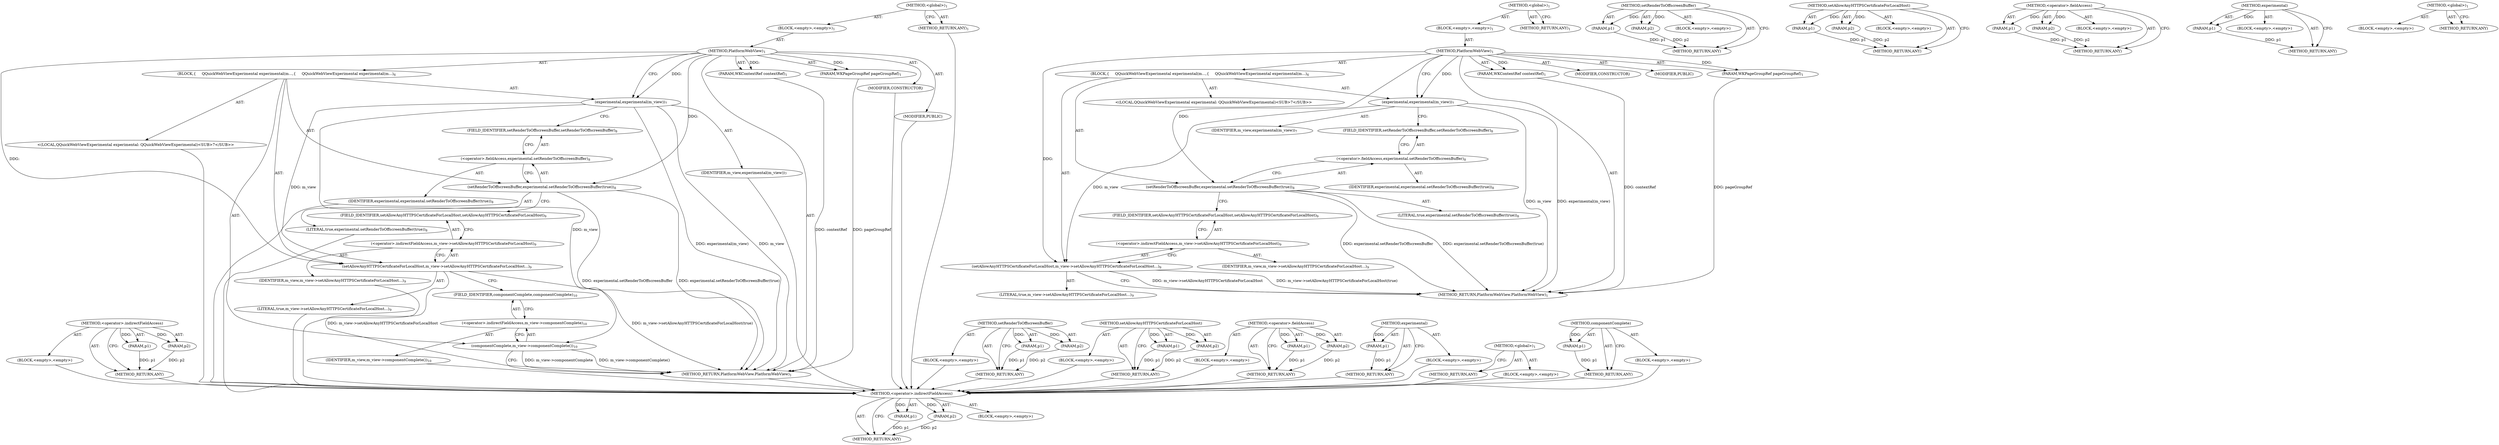 digraph "componentComplete" {
vulnerable_71 [label=<(METHOD,&lt;operator&gt;.indirectFieldAccess)>];
vulnerable_72 [label=<(PARAM,p1)>];
vulnerable_73 [label=<(PARAM,p2)>];
vulnerable_74 [label=<(BLOCK,&lt;empty&gt;,&lt;empty&gt;)>];
vulnerable_75 [label=<(METHOD_RETURN,ANY)>];
vulnerable_6 [label=<(METHOD,&lt;global&gt;)<SUB>1</SUB>>];
vulnerable_7 [label=<(BLOCK,&lt;empty&gt;,&lt;empty&gt;)<SUB>1</SUB>>];
vulnerable_8 [label=<(METHOD,PlatformWebView)<SUB>1</SUB>>];
vulnerable_9 [label=<(PARAM,WKContextRef contextRef)<SUB>1</SUB>>];
vulnerable_10 [label=<(PARAM,WKPageGroupRef pageGroupRef)<SUB>1</SUB>>];
vulnerable_11 [label=<(BLOCK,{
     QQuickWebViewExperimental experimental(m...,{
     QQuickWebViewExperimental experimental(m...)<SUB>6</SUB>>];
vulnerable_12 [label="<(LOCAL,QQuickWebViewExperimental experimental: QQuickWebViewExperimental)<SUB>7</SUB>>"];
vulnerable_13 [label=<(experimental,experimental(m_view))<SUB>7</SUB>>];
vulnerable_14 [label=<(IDENTIFIER,m_view,experimental(m_view))<SUB>7</SUB>>];
vulnerable_15 [label=<(setRenderToOffscreenBuffer,experimental.setRenderToOffscreenBuffer(true))<SUB>8</SUB>>];
vulnerable_16 [label=<(&lt;operator&gt;.fieldAccess,experimental.setRenderToOffscreenBuffer)<SUB>8</SUB>>];
vulnerable_17 [label=<(IDENTIFIER,experimental,experimental.setRenderToOffscreenBuffer(true))<SUB>8</SUB>>];
vulnerable_18 [label=<(FIELD_IDENTIFIER,setRenderToOffscreenBuffer,setRenderToOffscreenBuffer)<SUB>8</SUB>>];
vulnerable_19 [label=<(LITERAL,true,experimental.setRenderToOffscreenBuffer(true))<SUB>8</SUB>>];
vulnerable_20 [label=<(setAllowAnyHTTPSCertificateForLocalHost,m_view-&gt;setAllowAnyHTTPSCertificateForLocalHost...)<SUB>9</SUB>>];
vulnerable_21 [label=<(&lt;operator&gt;.indirectFieldAccess,m_view-&gt;setAllowAnyHTTPSCertificateForLocalHost)<SUB>9</SUB>>];
vulnerable_22 [label=<(IDENTIFIER,m_view,m_view-&gt;setAllowAnyHTTPSCertificateForLocalHost...)<SUB>9</SUB>>];
vulnerable_23 [label=<(FIELD_IDENTIFIER,setAllowAnyHTTPSCertificateForLocalHost,setAllowAnyHTTPSCertificateForLocalHost)<SUB>9</SUB>>];
vulnerable_24 [label=<(LITERAL,true,m_view-&gt;setAllowAnyHTTPSCertificateForLocalHost...)<SUB>9</SUB>>];
vulnerable_25 [label=<(MODIFIER,CONSTRUCTOR)>];
vulnerable_26 [label=<(MODIFIER,PUBLIC)>];
vulnerable_27 [label=<(METHOD_RETURN,PlatformWebView.PlatformWebView)<SUB>1</SUB>>];
vulnerable_29 [label=<(METHOD_RETURN,ANY)<SUB>1</SUB>>];
vulnerable_56 [label=<(METHOD,setRenderToOffscreenBuffer)>];
vulnerable_57 [label=<(PARAM,p1)>];
vulnerable_58 [label=<(PARAM,p2)>];
vulnerable_59 [label=<(BLOCK,&lt;empty&gt;,&lt;empty&gt;)>];
vulnerable_60 [label=<(METHOD_RETURN,ANY)>];
vulnerable_66 [label=<(METHOD,setAllowAnyHTTPSCertificateForLocalHost)>];
vulnerable_67 [label=<(PARAM,p1)>];
vulnerable_68 [label=<(PARAM,p2)>];
vulnerable_69 [label=<(BLOCK,&lt;empty&gt;,&lt;empty&gt;)>];
vulnerable_70 [label=<(METHOD_RETURN,ANY)>];
vulnerable_61 [label=<(METHOD,&lt;operator&gt;.fieldAccess)>];
vulnerable_62 [label=<(PARAM,p1)>];
vulnerable_63 [label=<(PARAM,p2)>];
vulnerable_64 [label=<(BLOCK,&lt;empty&gt;,&lt;empty&gt;)>];
vulnerable_65 [label=<(METHOD_RETURN,ANY)>];
vulnerable_52 [label=<(METHOD,experimental)>];
vulnerable_53 [label=<(PARAM,p1)>];
vulnerable_54 [label=<(BLOCK,&lt;empty&gt;,&lt;empty&gt;)>];
vulnerable_55 [label=<(METHOD_RETURN,ANY)>];
vulnerable_46 [label=<(METHOD,&lt;global&gt;)<SUB>1</SUB>>];
vulnerable_47 [label=<(BLOCK,&lt;empty&gt;,&lt;empty&gt;)>];
vulnerable_48 [label=<(METHOD_RETURN,ANY)>];
fixed_75 [label=<(METHOD,&lt;operator&gt;.indirectFieldAccess)>];
fixed_76 [label=<(PARAM,p1)>];
fixed_77 [label=<(PARAM,p2)>];
fixed_78 [label=<(BLOCK,&lt;empty&gt;,&lt;empty&gt;)>];
fixed_79 [label=<(METHOD_RETURN,ANY)>];
fixed_6 [label=<(METHOD,&lt;global&gt;)<SUB>1</SUB>>];
fixed_7 [label=<(BLOCK,&lt;empty&gt;,&lt;empty&gt;)<SUB>1</SUB>>];
fixed_8 [label=<(METHOD,PlatformWebView)<SUB>1</SUB>>];
fixed_9 [label=<(PARAM,WKContextRef contextRef)<SUB>1</SUB>>];
fixed_10 [label=<(PARAM,WKPageGroupRef pageGroupRef)<SUB>1</SUB>>];
fixed_11 [label=<(BLOCK,{
     QQuickWebViewExperimental experimental(m...,{
     QQuickWebViewExperimental experimental(m...)<SUB>6</SUB>>];
fixed_12 [label="<(LOCAL,QQuickWebViewExperimental experimental: QQuickWebViewExperimental)<SUB>7</SUB>>"];
fixed_13 [label=<(experimental,experimental(m_view))<SUB>7</SUB>>];
fixed_14 [label=<(IDENTIFIER,m_view,experimental(m_view))<SUB>7</SUB>>];
fixed_15 [label=<(setRenderToOffscreenBuffer,experimental.setRenderToOffscreenBuffer(true))<SUB>8</SUB>>];
fixed_16 [label=<(&lt;operator&gt;.fieldAccess,experimental.setRenderToOffscreenBuffer)<SUB>8</SUB>>];
fixed_17 [label=<(IDENTIFIER,experimental,experimental.setRenderToOffscreenBuffer(true))<SUB>8</SUB>>];
fixed_18 [label=<(FIELD_IDENTIFIER,setRenderToOffscreenBuffer,setRenderToOffscreenBuffer)<SUB>8</SUB>>];
fixed_19 [label=<(LITERAL,true,experimental.setRenderToOffscreenBuffer(true))<SUB>8</SUB>>];
fixed_20 [label=<(setAllowAnyHTTPSCertificateForLocalHost,m_view-&gt;setAllowAnyHTTPSCertificateForLocalHost...)<SUB>9</SUB>>];
fixed_21 [label=<(&lt;operator&gt;.indirectFieldAccess,m_view-&gt;setAllowAnyHTTPSCertificateForLocalHost)<SUB>9</SUB>>];
fixed_22 [label=<(IDENTIFIER,m_view,m_view-&gt;setAllowAnyHTTPSCertificateForLocalHost...)<SUB>9</SUB>>];
fixed_23 [label=<(FIELD_IDENTIFIER,setAllowAnyHTTPSCertificateForLocalHost,setAllowAnyHTTPSCertificateForLocalHost)<SUB>9</SUB>>];
fixed_24 [label=<(LITERAL,true,m_view-&gt;setAllowAnyHTTPSCertificateForLocalHost...)<SUB>9</SUB>>];
fixed_25 [label=<(componentComplete,m_view-&gt;componentComplete())<SUB>10</SUB>>];
fixed_26 [label=<(&lt;operator&gt;.indirectFieldAccess,m_view-&gt;componentComplete)<SUB>10</SUB>>];
fixed_27 [label=<(IDENTIFIER,m_view,m_view-&gt;componentComplete())<SUB>10</SUB>>];
fixed_28 [label=<(FIELD_IDENTIFIER,componentComplete,componentComplete)<SUB>10</SUB>>];
fixed_29 [label=<(MODIFIER,CONSTRUCTOR)>];
fixed_30 [label=<(MODIFIER,PUBLIC)>];
fixed_31 [label=<(METHOD_RETURN,PlatformWebView.PlatformWebView)<SUB>1</SUB>>];
fixed_33 [label=<(METHOD_RETURN,ANY)<SUB>1</SUB>>];
fixed_60 [label=<(METHOD,setRenderToOffscreenBuffer)>];
fixed_61 [label=<(PARAM,p1)>];
fixed_62 [label=<(PARAM,p2)>];
fixed_63 [label=<(BLOCK,&lt;empty&gt;,&lt;empty&gt;)>];
fixed_64 [label=<(METHOD_RETURN,ANY)>];
fixed_70 [label=<(METHOD,setAllowAnyHTTPSCertificateForLocalHost)>];
fixed_71 [label=<(PARAM,p1)>];
fixed_72 [label=<(PARAM,p2)>];
fixed_73 [label=<(BLOCK,&lt;empty&gt;,&lt;empty&gt;)>];
fixed_74 [label=<(METHOD_RETURN,ANY)>];
fixed_65 [label=<(METHOD,&lt;operator&gt;.fieldAccess)>];
fixed_66 [label=<(PARAM,p1)>];
fixed_67 [label=<(PARAM,p2)>];
fixed_68 [label=<(BLOCK,&lt;empty&gt;,&lt;empty&gt;)>];
fixed_69 [label=<(METHOD_RETURN,ANY)>];
fixed_56 [label=<(METHOD,experimental)>];
fixed_57 [label=<(PARAM,p1)>];
fixed_58 [label=<(BLOCK,&lt;empty&gt;,&lt;empty&gt;)>];
fixed_59 [label=<(METHOD_RETURN,ANY)>];
fixed_50 [label=<(METHOD,&lt;global&gt;)<SUB>1</SUB>>];
fixed_51 [label=<(BLOCK,&lt;empty&gt;,&lt;empty&gt;)>];
fixed_52 [label=<(METHOD_RETURN,ANY)>];
fixed_80 [label=<(METHOD,componentComplete)>];
fixed_81 [label=<(PARAM,p1)>];
fixed_82 [label=<(BLOCK,&lt;empty&gt;,&lt;empty&gt;)>];
fixed_83 [label=<(METHOD_RETURN,ANY)>];
vulnerable_71 -> vulnerable_72  [key=0, label="AST: "];
vulnerable_71 -> vulnerable_72  [key=1, label="DDG: "];
vulnerable_71 -> vulnerable_74  [key=0, label="AST: "];
vulnerable_71 -> vulnerable_73  [key=0, label="AST: "];
vulnerable_71 -> vulnerable_73  [key=1, label="DDG: "];
vulnerable_71 -> vulnerable_75  [key=0, label="AST: "];
vulnerable_71 -> vulnerable_75  [key=1, label="CFG: "];
vulnerable_72 -> vulnerable_75  [key=0, label="DDG: p1"];
vulnerable_73 -> vulnerable_75  [key=0, label="DDG: p2"];
vulnerable_6 -> vulnerable_7  [key=0, label="AST: "];
vulnerable_6 -> vulnerable_29  [key=0, label="AST: "];
vulnerable_6 -> vulnerable_29  [key=1, label="CFG: "];
vulnerable_7 -> vulnerable_8  [key=0, label="AST: "];
vulnerable_8 -> vulnerable_9  [key=0, label="AST: "];
vulnerable_8 -> vulnerable_9  [key=1, label="DDG: "];
vulnerable_8 -> vulnerable_10  [key=0, label="AST: "];
vulnerable_8 -> vulnerable_10  [key=1, label="DDG: "];
vulnerable_8 -> vulnerable_11  [key=0, label="AST: "];
vulnerable_8 -> vulnerable_25  [key=0, label="AST: "];
vulnerable_8 -> vulnerable_26  [key=0, label="AST: "];
vulnerable_8 -> vulnerable_27  [key=0, label="AST: "];
vulnerable_8 -> vulnerable_13  [key=0, label="CFG: "];
vulnerable_8 -> vulnerable_13  [key=1, label="DDG: "];
vulnerable_8 -> vulnerable_15  [key=0, label="DDG: "];
vulnerable_8 -> vulnerable_20  [key=0, label="DDG: "];
vulnerable_9 -> vulnerable_27  [key=0, label="DDG: contextRef"];
vulnerable_10 -> vulnerable_27  [key=0, label="DDG: pageGroupRef"];
vulnerable_11 -> vulnerable_12  [key=0, label="AST: "];
vulnerable_11 -> vulnerable_13  [key=0, label="AST: "];
vulnerable_11 -> vulnerable_15  [key=0, label="AST: "];
vulnerable_11 -> vulnerable_20  [key=0, label="AST: "];
vulnerable_13 -> vulnerable_14  [key=0, label="AST: "];
vulnerable_13 -> vulnerable_18  [key=0, label="CFG: "];
vulnerable_13 -> vulnerable_27  [key=0, label="DDG: m_view"];
vulnerable_13 -> vulnerable_27  [key=1, label="DDG: experimental(m_view)"];
vulnerable_13 -> vulnerable_20  [key=0, label="DDG: m_view"];
vulnerable_15 -> vulnerable_16  [key=0, label="AST: "];
vulnerable_15 -> vulnerable_19  [key=0, label="AST: "];
vulnerable_15 -> vulnerable_23  [key=0, label="CFG: "];
vulnerable_15 -> vulnerable_27  [key=0, label="DDG: experimental.setRenderToOffscreenBuffer"];
vulnerable_15 -> vulnerable_27  [key=1, label="DDG: experimental.setRenderToOffscreenBuffer(true)"];
vulnerable_16 -> vulnerable_17  [key=0, label="AST: "];
vulnerable_16 -> vulnerable_18  [key=0, label="AST: "];
vulnerable_16 -> vulnerable_15  [key=0, label="CFG: "];
vulnerable_18 -> vulnerable_16  [key=0, label="CFG: "];
vulnerable_20 -> vulnerable_21  [key=0, label="AST: "];
vulnerable_20 -> vulnerable_24  [key=0, label="AST: "];
vulnerable_20 -> vulnerable_27  [key=0, label="CFG: "];
vulnerable_20 -> vulnerable_27  [key=1, label="DDG: m_view-&gt;setAllowAnyHTTPSCertificateForLocalHost"];
vulnerable_20 -> vulnerable_27  [key=2, label="DDG: m_view-&gt;setAllowAnyHTTPSCertificateForLocalHost(true)"];
vulnerable_21 -> vulnerable_22  [key=0, label="AST: "];
vulnerable_21 -> vulnerable_23  [key=0, label="AST: "];
vulnerable_21 -> vulnerable_20  [key=0, label="CFG: "];
vulnerable_23 -> vulnerable_21  [key=0, label="CFG: "];
vulnerable_56 -> vulnerable_57  [key=0, label="AST: "];
vulnerable_56 -> vulnerable_57  [key=1, label="DDG: "];
vulnerable_56 -> vulnerable_59  [key=0, label="AST: "];
vulnerable_56 -> vulnerable_58  [key=0, label="AST: "];
vulnerable_56 -> vulnerable_58  [key=1, label="DDG: "];
vulnerable_56 -> vulnerable_60  [key=0, label="AST: "];
vulnerable_56 -> vulnerable_60  [key=1, label="CFG: "];
vulnerable_57 -> vulnerable_60  [key=0, label="DDG: p1"];
vulnerable_58 -> vulnerable_60  [key=0, label="DDG: p2"];
vulnerable_66 -> vulnerable_67  [key=0, label="AST: "];
vulnerable_66 -> vulnerable_67  [key=1, label="DDG: "];
vulnerable_66 -> vulnerable_69  [key=0, label="AST: "];
vulnerable_66 -> vulnerable_68  [key=0, label="AST: "];
vulnerable_66 -> vulnerable_68  [key=1, label="DDG: "];
vulnerable_66 -> vulnerable_70  [key=0, label="AST: "];
vulnerable_66 -> vulnerable_70  [key=1, label="CFG: "];
vulnerable_67 -> vulnerable_70  [key=0, label="DDG: p1"];
vulnerable_68 -> vulnerable_70  [key=0, label="DDG: p2"];
vulnerable_61 -> vulnerable_62  [key=0, label="AST: "];
vulnerable_61 -> vulnerable_62  [key=1, label="DDG: "];
vulnerable_61 -> vulnerable_64  [key=0, label="AST: "];
vulnerable_61 -> vulnerable_63  [key=0, label="AST: "];
vulnerable_61 -> vulnerable_63  [key=1, label="DDG: "];
vulnerable_61 -> vulnerable_65  [key=0, label="AST: "];
vulnerable_61 -> vulnerable_65  [key=1, label="CFG: "];
vulnerable_62 -> vulnerable_65  [key=0, label="DDG: p1"];
vulnerable_63 -> vulnerable_65  [key=0, label="DDG: p2"];
vulnerable_52 -> vulnerable_53  [key=0, label="AST: "];
vulnerable_52 -> vulnerable_53  [key=1, label="DDG: "];
vulnerable_52 -> vulnerable_54  [key=0, label="AST: "];
vulnerable_52 -> vulnerable_55  [key=0, label="AST: "];
vulnerable_52 -> vulnerable_55  [key=1, label="CFG: "];
vulnerable_53 -> vulnerable_55  [key=0, label="DDG: p1"];
vulnerable_46 -> vulnerable_47  [key=0, label="AST: "];
vulnerable_46 -> vulnerable_48  [key=0, label="AST: "];
vulnerable_46 -> vulnerable_48  [key=1, label="CFG: "];
fixed_75 -> fixed_76  [key=0, label="AST: "];
fixed_75 -> fixed_76  [key=1, label="DDG: "];
fixed_75 -> fixed_78  [key=0, label="AST: "];
fixed_75 -> fixed_77  [key=0, label="AST: "];
fixed_75 -> fixed_77  [key=1, label="DDG: "];
fixed_75 -> fixed_79  [key=0, label="AST: "];
fixed_75 -> fixed_79  [key=1, label="CFG: "];
fixed_76 -> fixed_79  [key=0, label="DDG: p1"];
fixed_77 -> fixed_79  [key=0, label="DDG: p2"];
fixed_78 -> vulnerable_71  [key=0];
fixed_79 -> vulnerable_71  [key=0];
fixed_6 -> fixed_7  [key=0, label="AST: "];
fixed_6 -> fixed_33  [key=0, label="AST: "];
fixed_6 -> fixed_33  [key=1, label="CFG: "];
fixed_7 -> fixed_8  [key=0, label="AST: "];
fixed_8 -> fixed_9  [key=0, label="AST: "];
fixed_8 -> fixed_9  [key=1, label="DDG: "];
fixed_8 -> fixed_10  [key=0, label="AST: "];
fixed_8 -> fixed_10  [key=1, label="DDG: "];
fixed_8 -> fixed_11  [key=0, label="AST: "];
fixed_8 -> fixed_29  [key=0, label="AST: "];
fixed_8 -> fixed_30  [key=0, label="AST: "];
fixed_8 -> fixed_31  [key=0, label="AST: "];
fixed_8 -> fixed_13  [key=0, label="CFG: "];
fixed_8 -> fixed_13  [key=1, label="DDG: "];
fixed_8 -> fixed_15  [key=0, label="DDG: "];
fixed_8 -> fixed_20  [key=0, label="DDG: "];
fixed_9 -> fixed_31  [key=0, label="DDG: contextRef"];
fixed_10 -> fixed_31  [key=0, label="DDG: pageGroupRef"];
fixed_11 -> fixed_12  [key=0, label="AST: "];
fixed_11 -> fixed_13  [key=0, label="AST: "];
fixed_11 -> fixed_15  [key=0, label="AST: "];
fixed_11 -> fixed_20  [key=0, label="AST: "];
fixed_11 -> fixed_25  [key=0, label="AST: "];
fixed_12 -> vulnerable_71  [key=0];
fixed_13 -> fixed_14  [key=0, label="AST: "];
fixed_13 -> fixed_18  [key=0, label="CFG: "];
fixed_13 -> fixed_31  [key=0, label="DDG: m_view"];
fixed_13 -> fixed_31  [key=1, label="DDG: experimental(m_view)"];
fixed_13 -> fixed_20  [key=0, label="DDG: m_view"];
fixed_13 -> fixed_25  [key=0, label="DDG: m_view"];
fixed_14 -> vulnerable_71  [key=0];
fixed_15 -> fixed_16  [key=0, label="AST: "];
fixed_15 -> fixed_19  [key=0, label="AST: "];
fixed_15 -> fixed_23  [key=0, label="CFG: "];
fixed_15 -> fixed_31  [key=0, label="DDG: experimental.setRenderToOffscreenBuffer"];
fixed_15 -> fixed_31  [key=1, label="DDG: experimental.setRenderToOffscreenBuffer(true)"];
fixed_16 -> fixed_17  [key=0, label="AST: "];
fixed_16 -> fixed_18  [key=0, label="AST: "];
fixed_16 -> fixed_15  [key=0, label="CFG: "];
fixed_17 -> vulnerable_71  [key=0];
fixed_18 -> fixed_16  [key=0, label="CFG: "];
fixed_19 -> vulnerable_71  [key=0];
fixed_20 -> fixed_21  [key=0, label="AST: "];
fixed_20 -> fixed_24  [key=0, label="AST: "];
fixed_20 -> fixed_28  [key=0, label="CFG: "];
fixed_20 -> fixed_31  [key=0, label="DDG: m_view-&gt;setAllowAnyHTTPSCertificateForLocalHost"];
fixed_20 -> fixed_31  [key=1, label="DDG: m_view-&gt;setAllowAnyHTTPSCertificateForLocalHost(true)"];
fixed_21 -> fixed_22  [key=0, label="AST: "];
fixed_21 -> fixed_23  [key=0, label="AST: "];
fixed_21 -> fixed_20  [key=0, label="CFG: "];
fixed_22 -> vulnerable_71  [key=0];
fixed_23 -> fixed_21  [key=0, label="CFG: "];
fixed_24 -> vulnerable_71  [key=0];
fixed_25 -> fixed_26  [key=0, label="AST: "];
fixed_25 -> fixed_31  [key=0, label="CFG: "];
fixed_25 -> fixed_31  [key=1, label="DDG: m_view-&gt;componentComplete"];
fixed_25 -> fixed_31  [key=2, label="DDG: m_view-&gt;componentComplete()"];
fixed_26 -> fixed_27  [key=0, label="AST: "];
fixed_26 -> fixed_28  [key=0, label="AST: "];
fixed_26 -> fixed_25  [key=0, label="CFG: "];
fixed_27 -> vulnerable_71  [key=0];
fixed_28 -> fixed_26  [key=0, label="CFG: "];
fixed_29 -> vulnerable_71  [key=0];
fixed_30 -> vulnerable_71  [key=0];
fixed_31 -> vulnerable_71  [key=0];
fixed_33 -> vulnerable_71  [key=0];
fixed_60 -> fixed_61  [key=0, label="AST: "];
fixed_60 -> fixed_61  [key=1, label="DDG: "];
fixed_60 -> fixed_63  [key=0, label="AST: "];
fixed_60 -> fixed_62  [key=0, label="AST: "];
fixed_60 -> fixed_62  [key=1, label="DDG: "];
fixed_60 -> fixed_64  [key=0, label="AST: "];
fixed_60 -> fixed_64  [key=1, label="CFG: "];
fixed_61 -> fixed_64  [key=0, label="DDG: p1"];
fixed_62 -> fixed_64  [key=0, label="DDG: p2"];
fixed_63 -> vulnerable_71  [key=0];
fixed_64 -> vulnerable_71  [key=0];
fixed_70 -> fixed_71  [key=0, label="AST: "];
fixed_70 -> fixed_71  [key=1, label="DDG: "];
fixed_70 -> fixed_73  [key=0, label="AST: "];
fixed_70 -> fixed_72  [key=0, label="AST: "];
fixed_70 -> fixed_72  [key=1, label="DDG: "];
fixed_70 -> fixed_74  [key=0, label="AST: "];
fixed_70 -> fixed_74  [key=1, label="CFG: "];
fixed_71 -> fixed_74  [key=0, label="DDG: p1"];
fixed_72 -> fixed_74  [key=0, label="DDG: p2"];
fixed_73 -> vulnerable_71  [key=0];
fixed_74 -> vulnerable_71  [key=0];
fixed_65 -> fixed_66  [key=0, label="AST: "];
fixed_65 -> fixed_66  [key=1, label="DDG: "];
fixed_65 -> fixed_68  [key=0, label="AST: "];
fixed_65 -> fixed_67  [key=0, label="AST: "];
fixed_65 -> fixed_67  [key=1, label="DDG: "];
fixed_65 -> fixed_69  [key=0, label="AST: "];
fixed_65 -> fixed_69  [key=1, label="CFG: "];
fixed_66 -> fixed_69  [key=0, label="DDG: p1"];
fixed_67 -> fixed_69  [key=0, label="DDG: p2"];
fixed_68 -> vulnerable_71  [key=0];
fixed_69 -> vulnerable_71  [key=0];
fixed_56 -> fixed_57  [key=0, label="AST: "];
fixed_56 -> fixed_57  [key=1, label="DDG: "];
fixed_56 -> fixed_58  [key=0, label="AST: "];
fixed_56 -> fixed_59  [key=0, label="AST: "];
fixed_56 -> fixed_59  [key=1, label="CFG: "];
fixed_57 -> fixed_59  [key=0, label="DDG: p1"];
fixed_58 -> vulnerable_71  [key=0];
fixed_59 -> vulnerable_71  [key=0];
fixed_50 -> fixed_51  [key=0, label="AST: "];
fixed_50 -> fixed_52  [key=0, label="AST: "];
fixed_50 -> fixed_52  [key=1, label="CFG: "];
fixed_51 -> vulnerable_71  [key=0];
fixed_52 -> vulnerable_71  [key=0];
fixed_80 -> fixed_81  [key=0, label="AST: "];
fixed_80 -> fixed_81  [key=1, label="DDG: "];
fixed_80 -> fixed_82  [key=0, label="AST: "];
fixed_80 -> fixed_83  [key=0, label="AST: "];
fixed_80 -> fixed_83  [key=1, label="CFG: "];
fixed_81 -> fixed_83  [key=0, label="DDG: p1"];
fixed_82 -> vulnerable_71  [key=0];
fixed_83 -> vulnerable_71  [key=0];
}
